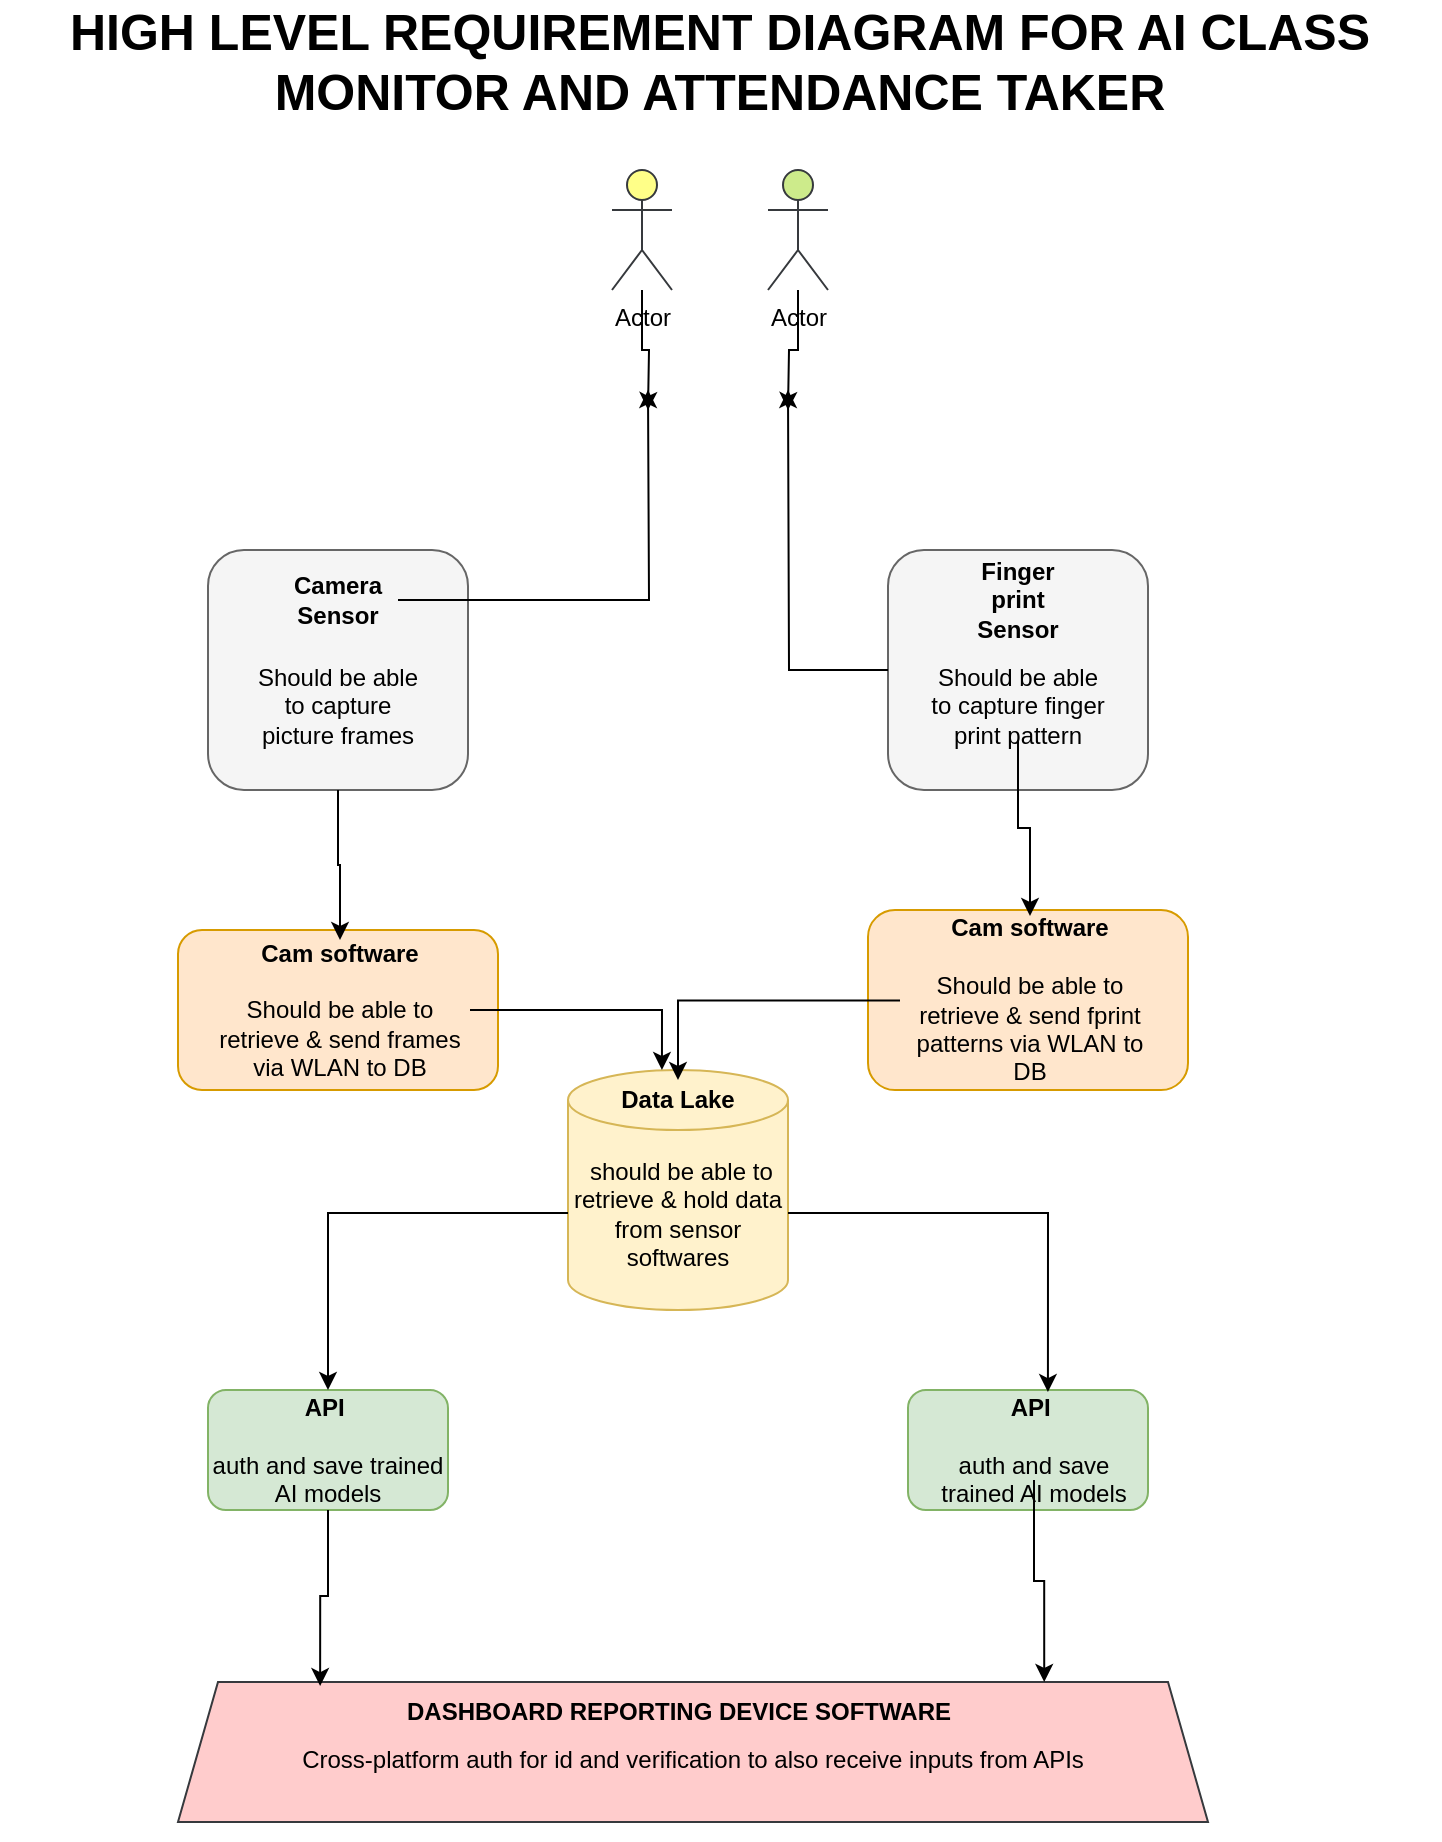 <mxfile version="18.0.7" type="github">
  <diagram name="HL REQ" id="90a13364-a465-7bf4-72fc-28e22215d7a0">
    <mxGraphModel dx="1602" dy="930" grid="1" gridSize="10" guides="1" tooltips="1" connect="1" arrows="1" fold="1" page="1" pageScale="1.5" pageWidth="1169" pageHeight="826" background="none" math="0" shadow="0">
      <root>
        <mxCell id="0" style=";html=1;" />
        <mxCell id="1" style=";html=1;" parent="0" />
        <mxCell id="mH4RBdHBhGK77Cxrk1bE-42" value="&lt;b&gt;PC/Webapp&lt;/b&gt;" style="text;html=1;strokeColor=none;fillColor=none;align=center;verticalAlign=middle;whiteSpace=wrap;rounded=0;" vertex="1" parent="1">
          <mxGeometry x="865" y="1045" width="60" height="30" as="geometry" />
        </mxCell>
        <mxCell id="mH4RBdHBhGK77Cxrk1bE-44" value="&lt;b&gt;Tablet&lt;/b&gt;" style="text;html=1;strokeColor=none;fillColor=none;align=center;verticalAlign=middle;whiteSpace=wrap;rounded=0;" vertex="1" parent="1">
          <mxGeometry x="637" y="1045" width="60" height="30" as="geometry" />
        </mxCell>
        <mxCell id="mH4RBdHBhGK77Cxrk1bE-46" value="&lt;b&gt;Smartphone&lt;/b&gt;" style="text;html=1;strokeColor=none;fillColor=none;align=center;verticalAlign=middle;whiteSpace=wrap;rounded=0;" vertex="1" parent="1">
          <mxGeometry x="1090" y="1045" width="60" height="30" as="geometry" />
        </mxCell>
        <mxCell id="mH4RBdHBhGK77Cxrk1bE-50" value="&lt;b&gt;&lt;font style=&quot;font-size: 25px;&quot;&gt;HIGH LEVEL REQUIREMENT DIAGRAM FOR AI CLASS MONITOR AND ATTENDANCE TAKER&lt;/font&gt;&lt;/b&gt;" style="text;html=1;strokeColor=none;fillColor=none;align=center;verticalAlign=middle;whiteSpace=wrap;rounded=0;" vertex="1" parent="1">
          <mxGeometry x="556" y="170" width="720" height="30" as="geometry" />
        </mxCell>
        <mxCell id="mH4RBdHBhGK77Cxrk1bE-51" value="" style="group" vertex="1" connectable="0" parent="1">
          <mxGeometry x="645" y="240" width="515" height="826" as="geometry" />
        </mxCell>
        <mxCell id="mH4RBdHBhGK77Cxrk1bE-4" value="" style="group" vertex="1" connectable="0" parent="mH4RBdHBhGK77Cxrk1bE-51">
          <mxGeometry x="15" y="190" width="130" height="120" as="geometry" />
        </mxCell>
        <mxCell id="mH4RBdHBhGK77Cxrk1bE-1" value="" style="rounded=1;whiteSpace=wrap;html=1;fillColor=#f5f5f5;fontColor=#333333;strokeColor=#666666;" vertex="1" parent="mH4RBdHBhGK77Cxrk1bE-4">
          <mxGeometry width="130" height="120" as="geometry" />
        </mxCell>
        <mxCell id="mH4RBdHBhGK77Cxrk1bE-2" value="&lt;b&gt;Camera Sensor&lt;/b&gt;" style="text;html=1;strokeColor=none;fillColor=none;align=center;verticalAlign=middle;whiteSpace=wrap;rounded=0;" vertex="1" parent="mH4RBdHBhGK77Cxrk1bE-4">
          <mxGeometry x="35" y="10" width="60" height="30" as="geometry" />
        </mxCell>
        <mxCell id="mH4RBdHBhGK77Cxrk1bE-3" value="Should be able to capture picture frames" style="text;html=1;strokeColor=none;fillColor=none;align=center;verticalAlign=middle;whiteSpace=wrap;rounded=0;" vertex="1" parent="mH4RBdHBhGK77Cxrk1bE-4">
          <mxGeometry x="20" y="60" width="90" height="35" as="geometry" />
        </mxCell>
        <mxCell id="mH4RBdHBhGK77Cxrk1bE-5" value="" style="group" vertex="1" connectable="0" parent="mH4RBdHBhGK77Cxrk1bE-51">
          <mxGeometry x="355" y="190" width="130" height="120" as="geometry" />
        </mxCell>
        <mxCell id="mH4RBdHBhGK77Cxrk1bE-6" value="" style="rounded=1;whiteSpace=wrap;html=1;fillColor=#f5f5f5;fontColor=#333333;strokeColor=#666666;" vertex="1" parent="mH4RBdHBhGK77Cxrk1bE-5">
          <mxGeometry width="130" height="120" as="geometry" />
        </mxCell>
        <mxCell id="mH4RBdHBhGK77Cxrk1bE-7" value="&lt;b&gt;Finger print Sensor&lt;/b&gt;" style="text;html=1;strokeColor=none;fillColor=none;align=center;verticalAlign=middle;whiteSpace=wrap;rounded=0;" vertex="1" parent="mH4RBdHBhGK77Cxrk1bE-5">
          <mxGeometry x="35" y="10" width="60" height="30" as="geometry" />
        </mxCell>
        <mxCell id="mH4RBdHBhGK77Cxrk1bE-8" value="Should be able to capture finger print pattern" style="text;html=1;strokeColor=none;fillColor=none;align=center;verticalAlign=middle;whiteSpace=wrap;rounded=0;" vertex="1" parent="mH4RBdHBhGK77Cxrk1bE-5">
          <mxGeometry x="20" y="60" width="90" height="35" as="geometry" />
        </mxCell>
        <mxCell id="mH4RBdHBhGK77Cxrk1bE-12" value="" style="group" vertex="1" connectable="0" parent="mH4RBdHBhGK77Cxrk1bE-51">
          <mxGeometry y="380" width="160" height="80" as="geometry" />
        </mxCell>
        <mxCell id="mH4RBdHBhGK77Cxrk1bE-9" value="" style="rounded=1;whiteSpace=wrap;html=1;fillColor=#ffe6cc;strokeColor=#d79b00;" vertex="1" parent="mH4RBdHBhGK77Cxrk1bE-12">
          <mxGeometry width="160" height="80" as="geometry" />
        </mxCell>
        <mxCell id="mH4RBdHBhGK77Cxrk1bE-11" value="&lt;b&gt;Cam software&lt;/b&gt;&lt;br&gt;&lt;br&gt;Should be able to retrieve &amp;amp; send frames via WLAN&lt;b&gt;&amp;nbsp;&lt;/b&gt;to DB" style="text;html=1;strokeColor=none;fillColor=none;align=center;verticalAlign=middle;whiteSpace=wrap;rounded=0;" vertex="1" parent="mH4RBdHBhGK77Cxrk1bE-12">
          <mxGeometry x="16" y="5" width="130" height="70" as="geometry" />
        </mxCell>
        <mxCell id="mH4RBdHBhGK77Cxrk1bE-13" value="" style="group" vertex="1" connectable="0" parent="mH4RBdHBhGK77Cxrk1bE-51">
          <mxGeometry x="345" y="370" width="160" height="90" as="geometry" />
        </mxCell>
        <mxCell id="mH4RBdHBhGK77Cxrk1bE-14" value="" style="rounded=1;whiteSpace=wrap;html=1;fillColor=#ffe6cc;strokeColor=#d79b00;" vertex="1" parent="mH4RBdHBhGK77Cxrk1bE-13">
          <mxGeometry width="160" height="90" as="geometry" />
        </mxCell>
        <mxCell id="mH4RBdHBhGK77Cxrk1bE-15" value="&lt;b&gt;Cam software&lt;/b&gt;&lt;br&gt;&lt;br&gt;Should be able to retrieve &amp;amp; send fprint patterns via WLAN&lt;b&gt;&amp;nbsp;&lt;/b&gt;to DB" style="text;html=1;strokeColor=none;fillColor=none;align=center;verticalAlign=middle;whiteSpace=wrap;rounded=0;" vertex="1" parent="mH4RBdHBhGK77Cxrk1bE-13">
          <mxGeometry x="16" y="3" width="130" height="84.375" as="geometry" />
        </mxCell>
        <mxCell id="mH4RBdHBhGK77Cxrk1bE-16" style="edgeStyle=orthogonalEdgeStyle;rounded=0;orthogonalLoop=1;jettySize=auto;html=1;entryX=0.5;entryY=0;entryDx=0;entryDy=0;" edge="1" parent="mH4RBdHBhGK77Cxrk1bE-51" source="mH4RBdHBhGK77Cxrk1bE-8" target="mH4RBdHBhGK77Cxrk1bE-15">
          <mxGeometry relative="1" as="geometry" />
        </mxCell>
        <mxCell id="mH4RBdHBhGK77Cxrk1bE-17" style="edgeStyle=orthogonalEdgeStyle;rounded=0;orthogonalLoop=1;jettySize=auto;html=1;entryX=0.5;entryY=0;entryDx=0;entryDy=0;" edge="1" parent="mH4RBdHBhGK77Cxrk1bE-51" source="mH4RBdHBhGK77Cxrk1bE-1" target="mH4RBdHBhGK77Cxrk1bE-11">
          <mxGeometry relative="1" as="geometry" />
        </mxCell>
        <mxCell id="mH4RBdHBhGK77Cxrk1bE-18" style="edgeStyle=orthogonalEdgeStyle;rounded=0;orthogonalLoop=1;jettySize=auto;html=1;" edge="1" parent="mH4RBdHBhGK77Cxrk1bE-51" source="mH4RBdHBhGK77Cxrk1bE-2">
          <mxGeometry relative="1" as="geometry">
            <mxPoint x="235" y="110" as="targetPoint" />
          </mxGeometry>
        </mxCell>
        <mxCell id="mH4RBdHBhGK77Cxrk1bE-19" style="edgeStyle=orthogonalEdgeStyle;rounded=0;orthogonalLoop=1;jettySize=auto;html=1;" edge="1" parent="mH4RBdHBhGK77Cxrk1bE-51" source="mH4RBdHBhGK77Cxrk1bE-6">
          <mxGeometry relative="1" as="geometry">
            <mxPoint x="305" y="110" as="targetPoint" />
          </mxGeometry>
        </mxCell>
        <mxCell id="mH4RBdHBhGK77Cxrk1bE-21" style="edgeStyle=orthogonalEdgeStyle;rounded=0;orthogonalLoop=1;jettySize=auto;html=1;" edge="1" parent="mH4RBdHBhGK77Cxrk1bE-51" source="mH4RBdHBhGK77Cxrk1bE-20">
          <mxGeometry relative="1" as="geometry">
            <mxPoint x="235" y="120" as="targetPoint" />
          </mxGeometry>
        </mxCell>
        <mxCell id="mH4RBdHBhGK77Cxrk1bE-20" value="Actor" style="shape=umlActor;verticalLabelPosition=bottom;verticalAlign=top;html=1;outlineConnect=0;fillColor=#ffff88;strokeColor=#36393d;" vertex="1" parent="mH4RBdHBhGK77Cxrk1bE-51">
          <mxGeometry x="217" width="30" height="60" as="geometry" />
        </mxCell>
        <mxCell id="mH4RBdHBhGK77Cxrk1bE-25" style="edgeStyle=orthogonalEdgeStyle;rounded=0;orthogonalLoop=1;jettySize=auto;html=1;" edge="1" parent="mH4RBdHBhGK77Cxrk1bE-51" source="mH4RBdHBhGK77Cxrk1bE-24">
          <mxGeometry relative="1" as="geometry">
            <mxPoint x="305" y="120" as="targetPoint" />
          </mxGeometry>
        </mxCell>
        <mxCell id="mH4RBdHBhGK77Cxrk1bE-24" value="Actor" style="shape=umlActor;verticalLabelPosition=bottom;verticalAlign=top;html=1;outlineConnect=0;fillColor=#cdeb8b;strokeColor=#36393d;" vertex="1" parent="mH4RBdHBhGK77Cxrk1bE-51">
          <mxGeometry x="295" width="30" height="60" as="geometry" />
        </mxCell>
        <mxCell id="mH4RBdHBhGK77Cxrk1bE-28" value="" style="group" vertex="1" connectable="0" parent="mH4RBdHBhGK77Cxrk1bE-51">
          <mxGeometry x="15" y="610" width="150" height="102" as="geometry" />
        </mxCell>
        <mxCell id="mH4RBdHBhGK77Cxrk1bE-26" value="" style="rounded=1;whiteSpace=wrap;html=1;fillColor=#d5e8d4;strokeColor=#82b366;" vertex="1" parent="mH4RBdHBhGK77Cxrk1bE-28">
          <mxGeometry width="120" height="60" as="geometry" />
        </mxCell>
        <mxCell id="mH4RBdHBhGK77Cxrk1bE-27" value="&lt;b&gt;API&amp;nbsp;&lt;/b&gt;&lt;br&gt;&lt;br&gt;auth and save trained AI models" style="text;html=1;strokeColor=none;fillColor=none;align=center;verticalAlign=middle;whiteSpace=wrap;rounded=0;" vertex="1" parent="mH4RBdHBhGK77Cxrk1bE-28">
          <mxGeometry y="15" width="120" height="30" as="geometry" />
        </mxCell>
        <mxCell id="mH4RBdHBhGK77Cxrk1bE-29" value="" style="group" vertex="1" connectable="0" parent="mH4RBdHBhGK77Cxrk1bE-51">
          <mxGeometry x="365" y="610" width="140" height="60" as="geometry" />
        </mxCell>
        <mxCell id="mH4RBdHBhGK77Cxrk1bE-30" value="" style="rounded=1;whiteSpace=wrap;html=1;fillColor=#d5e8d4;strokeColor=#82b366;" vertex="1" parent="mH4RBdHBhGK77Cxrk1bE-29">
          <mxGeometry width="120" height="60" as="geometry" />
        </mxCell>
        <mxCell id="mH4RBdHBhGK77Cxrk1bE-31" value="&lt;b&gt;API&amp;nbsp;&lt;/b&gt;&lt;br&gt;&lt;br&gt;auth and save trained AI models" style="text;html=1;strokeColor=none;fillColor=none;align=center;verticalAlign=middle;whiteSpace=wrap;rounded=0;" vertex="1" parent="mH4RBdHBhGK77Cxrk1bE-29">
          <mxGeometry x="8" y="15" width="110" height="30" as="geometry" />
        </mxCell>
        <mxCell id="mH4RBdHBhGK77Cxrk1bE-34" value="" style="shape=cylinder3;whiteSpace=wrap;html=1;boundedLbl=1;backgroundOutline=1;size=15;fillColor=#fff2cc;strokeColor=#d6b656;" vertex="1" parent="mH4RBdHBhGK77Cxrk1bE-51">
          <mxGeometry x="195" y="450" width="110" height="120" as="geometry" />
        </mxCell>
        <mxCell id="mH4RBdHBhGK77Cxrk1bE-35" value="&lt;b&gt;Data Lake&lt;/b&gt;" style="text;html=1;strokeColor=none;fillColor=none;align=center;verticalAlign=middle;whiteSpace=wrap;rounded=0;" vertex="1" parent="mH4RBdHBhGK77Cxrk1bE-51">
          <mxGeometry x="211" y="455" width="78" height="20" as="geometry" />
        </mxCell>
        <mxCell id="mH4RBdHBhGK77Cxrk1bE-39" style="edgeStyle=orthogonalEdgeStyle;rounded=0;orthogonalLoop=1;jettySize=auto;html=1;entryX=0.5;entryY=0;entryDx=0;entryDy=0;" edge="1" parent="mH4RBdHBhGK77Cxrk1bE-51" source="mH4RBdHBhGK77Cxrk1bE-36" target="mH4RBdHBhGK77Cxrk1bE-26">
          <mxGeometry relative="1" as="geometry" />
        </mxCell>
        <mxCell id="mH4RBdHBhGK77Cxrk1bE-40" style="edgeStyle=orthogonalEdgeStyle;rounded=0;orthogonalLoop=1;jettySize=auto;html=1;exitX=1;exitY=0.5;exitDx=0;exitDy=0;entryX=0.583;entryY=0.017;entryDx=0;entryDy=0;entryPerimeter=0;" edge="1" parent="mH4RBdHBhGK77Cxrk1bE-51" source="mH4RBdHBhGK77Cxrk1bE-36" target="mH4RBdHBhGK77Cxrk1bE-30">
          <mxGeometry relative="1" as="geometry" />
        </mxCell>
        <mxCell id="mH4RBdHBhGK77Cxrk1bE-36" value="&amp;nbsp;should be able to retrieve &amp;amp; hold data from sensor softwares" style="text;html=1;strokeColor=none;fillColor=none;align=center;verticalAlign=middle;whiteSpace=wrap;rounded=0;" vertex="1" parent="mH4RBdHBhGK77Cxrk1bE-51">
          <mxGeometry x="195" y="493" width="110" height="57" as="geometry" />
        </mxCell>
        <mxCell id="mH4RBdHBhGK77Cxrk1bE-37" style="edgeStyle=orthogonalEdgeStyle;rounded=0;orthogonalLoop=1;jettySize=auto;html=1;entryX=0.427;entryY=0;entryDx=0;entryDy=0;entryPerimeter=0;" edge="1" parent="mH4RBdHBhGK77Cxrk1bE-51" source="mH4RBdHBhGK77Cxrk1bE-11" target="mH4RBdHBhGK77Cxrk1bE-34">
          <mxGeometry relative="1" as="geometry" />
        </mxCell>
        <mxCell id="mH4RBdHBhGK77Cxrk1bE-38" style="edgeStyle=orthogonalEdgeStyle;rounded=0;orthogonalLoop=1;jettySize=auto;html=1;entryX=0.5;entryY=0;entryDx=0;entryDy=0;" edge="1" parent="mH4RBdHBhGK77Cxrk1bE-51" source="mH4RBdHBhGK77Cxrk1bE-15" target="mH4RBdHBhGK77Cxrk1bE-35">
          <mxGeometry relative="1" as="geometry" />
        </mxCell>
        <mxCell id="mH4RBdHBhGK77Cxrk1bE-41" value="" style="shape=trapezoid;perimeter=trapezoidPerimeter;whiteSpace=wrap;html=1;fixedSize=1;fillColor=#ffcccc;strokeColor=#36393d;" vertex="1" parent="mH4RBdHBhGK77Cxrk1bE-51">
          <mxGeometry y="756" width="515" height="70" as="geometry" />
        </mxCell>
        <mxCell id="mH4RBdHBhGK77Cxrk1bE-43" value="&lt;b&gt;DASHBOARD REPORTING DEVICE SOFTWARE&lt;/b&gt;" style="text;html=1;strokeColor=none;fillColor=none;align=center;verticalAlign=middle;whiteSpace=wrap;rounded=0;" vertex="1" parent="mH4RBdHBhGK77Cxrk1bE-51">
          <mxGeometry x="88.5" y="756" width="323" height="30" as="geometry" />
        </mxCell>
        <mxCell id="mH4RBdHBhGK77Cxrk1bE-47" value="Cross-platform auth for id and verification to also receive inputs from APIs" style="text;html=1;strokeColor=none;fillColor=none;align=center;verticalAlign=middle;whiteSpace=wrap;rounded=0;" vertex="1" parent="mH4RBdHBhGK77Cxrk1bE-51">
          <mxGeometry x="46" y="780" width="423" height="30" as="geometry" />
        </mxCell>
        <mxCell id="mH4RBdHBhGK77Cxrk1bE-48" style="edgeStyle=orthogonalEdgeStyle;rounded=0;orthogonalLoop=1;jettySize=auto;html=1;entryX=0.138;entryY=0.029;entryDx=0;entryDy=0;entryPerimeter=0;" edge="1" parent="mH4RBdHBhGK77Cxrk1bE-51" source="mH4RBdHBhGK77Cxrk1bE-26" target="mH4RBdHBhGK77Cxrk1bE-41">
          <mxGeometry relative="1" as="geometry" />
        </mxCell>
        <mxCell id="mH4RBdHBhGK77Cxrk1bE-49" style="edgeStyle=orthogonalEdgeStyle;rounded=0;orthogonalLoop=1;jettySize=auto;html=1;entryX=0.841;entryY=0;entryDx=0;entryDy=0;entryPerimeter=0;" edge="1" parent="mH4RBdHBhGK77Cxrk1bE-51" source="mH4RBdHBhGK77Cxrk1bE-31" target="mH4RBdHBhGK77Cxrk1bE-41">
          <mxGeometry relative="1" as="geometry" />
        </mxCell>
      </root>
    </mxGraphModel>
  </diagram>
</mxfile>
